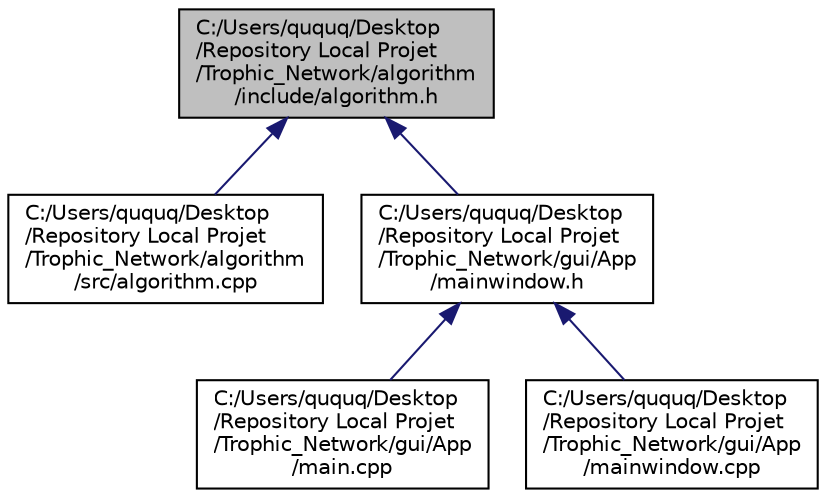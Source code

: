 digraph "C:/Users/ququq/Desktop/Repository Local Projet/Trophic_Network/algorithm/include/algorithm.h"
{
  edge [fontname="Helvetica",fontsize="10",labelfontname="Helvetica",labelfontsize="10"];
  node [fontname="Helvetica",fontsize="10",shape=record];
  Node18 [label="C:/Users/ququq/Desktop\l/Repository Local Projet\l/Trophic_Network/algorithm\l/include/algorithm.h",height=0.2,width=0.4,color="black", fillcolor="grey75", style="filled", fontcolor="black"];
  Node18 -> Node19 [dir="back",color="midnightblue",fontsize="10",style="solid"];
  Node19 [label="C:/Users/ququq/Desktop\l/Repository Local Projet\l/Trophic_Network/algorithm\l/src/algorithm.cpp",height=0.2,width=0.4,color="black", fillcolor="white", style="filled",URL="$algorithm_8cpp.html"];
  Node18 -> Node20 [dir="back",color="midnightblue",fontsize="10",style="solid"];
  Node20 [label="C:/Users/ququq/Desktop\l/Repository Local Projet\l/Trophic_Network/gui/App\l/mainwindow.h",height=0.2,width=0.4,color="black", fillcolor="white", style="filled",URL="$mainwindow_8h.html"];
  Node20 -> Node21 [dir="back",color="midnightblue",fontsize="10",style="solid"];
  Node21 [label="C:/Users/ququq/Desktop\l/Repository Local Projet\l/Trophic_Network/gui/App\l/main.cpp",height=0.2,width=0.4,color="black", fillcolor="white", style="filled",URL="$main_8cpp.html"];
  Node20 -> Node22 [dir="back",color="midnightblue",fontsize="10",style="solid"];
  Node22 [label="C:/Users/ququq/Desktop\l/Repository Local Projet\l/Trophic_Network/gui/App\l/mainwindow.cpp",height=0.2,width=0.4,color="black", fillcolor="white", style="filled",URL="$mainwindow_8cpp.html"];
}
